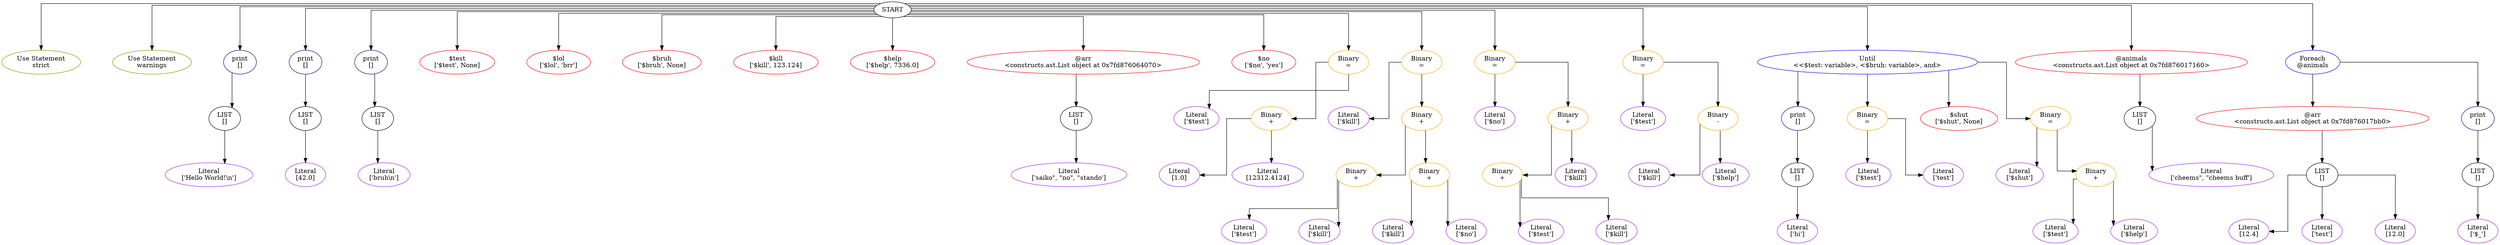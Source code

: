 digraph AST {
nodesep=1.0;
overlap=False;
ranksep=1.0;
splines=ortho;
start_0 [fillcolor=white, label=START];
"Use Statement_1" [color=yellow4, fillcolor=yellow1, group=start_0, label="Use Statement\nstrict"];
start_0 -> "Use Statement_1"  [weight=1.5];
"Use Statement_2" [color=yellow4, fillcolor=yellow1, group=start_0, label="Use Statement\nwarnings"];
start_0 -> "Use Statement_2"  [weight=1.5];
print_1 [color=navy, fillcolor=lightblue, group=start_0, label="print\n[]"];
start_0 -> print_1  [weight=1.5];
LIST_1 [color=black, fillcolor=gray, group=print_1, label="LIST\n[]"];
print_1 -> LIST_1  [weight=1.5];
Literal_1 [color=purple, fillcolor=thistle, group=LIST_1, label="Literal\n['Hello World!\\n']"];
LIST_1 -> Literal_1  [weight=1.5];
print_2 [color=navy, fillcolor=lightblue, group=start_0, label="print\n[]"];
start_0 -> print_2  [weight=1.5];
LIST_2 [color=black, fillcolor=gray, group=print_2, label="LIST\n[]"];
print_2 -> LIST_2  [weight=1.5];
Literal_2 [color=purple, fillcolor=thistle, group=LIST_2, label="Literal\n[42.0]"];
LIST_2 -> Literal_2  [weight=1.5];
print_3 [color=navy, fillcolor=lightblue, group=start_0, label="print\n[]"];
start_0 -> print_3  [weight=1.5];
LIST_3 [color=black, fillcolor=gray, group=print_3, label="LIST\n[]"];
print_3 -> LIST_3  [weight=1.5];
Literal_3 [color=purple, fillcolor=thistle, group=LIST_3, label="Literal\n['bruh\\n']"];
LIST_3 -> Literal_3  [weight=1.5];
"$test_1" [color=red, fillcolor=lightpink, group=start_0, label="$test\n['$test', None]"];
start_0 -> "$test_1"  [weight=1.5];
"$lol_1" [color=red, fillcolor=lightpink, group=start_0, label="$lol\n['$lol', 'brr']"];
start_0 -> "$lol_1"  [weight=1.5];
"$bruh_1" [color=red, fillcolor=lightpink, group=start_0, label="$bruh\n['$bruh', None]"];
start_0 -> "$bruh_1"  [weight=1.5];
"$kill_1" [color=red, fillcolor=lightpink, group=start_0, label="$kill\n['$kill', 123.124]"];
start_0 -> "$kill_1"  [weight=1.5];
"$help_1" [color=red, fillcolor=lightpink, group=start_0, label="$help\n['$help', 7336.0]"];
start_0 -> "$help_1"  [weight=1.5];
"@arr_1" [color=red, fillcolor=turquoise, group=start_0, label="@arr\n<constructs.ast.List object at 0x7fd876064070>"];
start_0 -> "@arr_1"  [weight=1.5];
LIST_4 [color=black, fillcolor=gray, group="@arr_1", label="LIST\n[]"];
"@arr_1" -> LIST_4  [weight=1.5];
Literal_4 [color=purple, fillcolor=thistle, group=LIST_4, label="Literal\n['saiko\", \"no\", \"stando']"];
LIST_4 -> Literal_4  [weight=1.5];
"$no_1" [color=red, fillcolor=lightpink, group=start_0, label="$no\n['$no', 'yes']"];
start_0 -> "$no_1"  [weight=1.5];
Binary_1 [color=orange, fillcolor=lightyellow, group=start_0, label="Binary\n="];
start_0 -> Binary_1  [weight=1.5];
Literal_5 [color=purple, fillcolor=thistle, group=Binary_1, label="Literal\n['$test']"];
Binary_1 -> Literal_5  [weight=1.5];
Binary_2 [color=orange, fillcolor=lightyellow, group=Binary_1, label="Binary\n+"];
Binary_1 -> Binary_2  [weight=1.5];
Literal_6 [color=purple, fillcolor=thistle, group=Binary_2, label="Literal\n[1.0]"];
Binary_2 -> Literal_6  [weight=1.5];
Literal_7 [color=purple, fillcolor=thistle, group=Binary_2, label="Literal\n[12312.4124]"];
Binary_2 -> Literal_7  [weight=1.5];
Binary_3 [color=orange, fillcolor=lightyellow, group=start_0, label="Binary\n="];
start_0 -> Binary_3  [weight=1.5];
Literal_8 [color=purple, fillcolor=thistle, group=Binary_3, label="Literal\n['$kill']"];
Binary_3 -> Literal_8  [weight=1.5];
Binary_4 [color=orange, fillcolor=lightyellow, group=Binary_3, label="Binary\n+"];
Binary_3 -> Binary_4  [weight=1.5];
Binary_5 [color=orange, fillcolor=lightyellow, group=Binary_4, label="Binary\n+"];
Binary_4 -> Binary_5  [weight=1.5];
Literal_9 [color=purple, fillcolor=thistle, group=Binary_5, label="Literal\n['$test']"];
Binary_5 -> Literal_9  [weight=1.5];
Literal_10 [color=purple, fillcolor=thistle, group=Binary_5, label="Literal\n['$kill']"];
Binary_5 -> Literal_10  [weight=1.5];
Binary_6 [color=orange, fillcolor=lightyellow, group=Binary_4, label="Binary\n+"];
Binary_4 -> Binary_6  [weight=1.5];
Literal_11 [color=purple, fillcolor=thistle, group=Binary_6, label="Literal\n['$kill']"];
Binary_6 -> Literal_11  [weight=1.5];
Literal_12 [color=purple, fillcolor=thistle, group=Binary_6, label="Literal\n['$no']"];
Binary_6 -> Literal_12  [weight=1.5];
Binary_7 [color=orange, fillcolor=lightyellow, group=start_0, label="Binary\n="];
start_0 -> Binary_7  [weight=1.5];
Literal_13 [color=purple, fillcolor=thistle, group=Binary_7, label="Literal\n['$no']"];
Binary_7 -> Literal_13  [weight=1.5];
Binary_8 [color=orange, fillcolor=lightyellow, group=Binary_7, label="Binary\n+"];
Binary_7 -> Binary_8  [weight=1.5];
Binary_9 [color=orange, fillcolor=lightyellow, group=Binary_8, label="Binary\n+"];
Binary_8 -> Binary_9  [weight=1.5];
Literal_14 [color=purple, fillcolor=thistle, group=Binary_9, label="Literal\n['$test']"];
Binary_9 -> Literal_14  [weight=1.5];
Literal_15 [color=purple, fillcolor=thistle, group=Binary_9, label="Literal\n['$kill']"];
Binary_9 -> Literal_15  [weight=1.5];
Literal_16 [color=purple, fillcolor=thistle, group=Binary_8, label="Literal\n['$kill']"];
Binary_8 -> Literal_16  [weight=1.5];
Binary_10 [color=orange, fillcolor=lightyellow, group=start_0, label="Binary\n="];
start_0 -> Binary_10  [weight=1.5];
Literal_17 [color=purple, fillcolor=thistle, group=Binary_10, label="Literal\n['$test']"];
Binary_10 -> Literal_17  [weight=1.5];
Binary_11 [color=orange, fillcolor=lightyellow, group=Binary_10, label="Binary\n-"];
Binary_10 -> Binary_11  [weight=1.5];
Literal_18 [color=purple, fillcolor=thistle, group=Binary_11, label="Literal\n['$kill']"];
Binary_11 -> Literal_18  [weight=1.5];
Literal_19 [color=purple, fillcolor=thistle, group=Binary_11, label="Literal\n['$help']"];
Binary_11 -> Literal_19  [weight=1.5];
Until_1 [color=blue, fillcolor=palegreen, group=start_0, label="Until\n<<$test: variable>, <$bruh: variable>, and>"];
start_0 -> Until_1  [weight=1.5];
print_4 [color=navy, fillcolor=lightblue, group=Until_1, label="print\n[]"];
Until_1 -> print_4  [weight=1.5];
LIST_5 [color=black, fillcolor=gray, group=print_4, label="LIST\n[]"];
print_4 -> LIST_5  [weight=1.5];
Literal_20 [color=purple, fillcolor=thistle, group=LIST_5, label="Literal\n['hi']"];
LIST_5 -> Literal_20  [weight=1.5];
Binary_12 [color=orange, fillcolor=lightyellow, group=Until_1, label="Binary\n="];
Until_1 -> Binary_12  [weight=1.5];
Literal_21 [color=purple, fillcolor=thistle, group=Binary_12, label="Literal\n['$test']"];
Binary_12 -> Literal_21  [weight=1.5];
Literal_22 [color=purple, fillcolor=thistle, group=Binary_12, label="Literal\n['test']"];
Binary_12 -> Literal_22  [weight=1.5];
"$shut_1" [color=red, fillcolor=lightpink, group=Until_1, label="$shut\n['$shut', None]"];
Until_1 -> "$shut_1"  [weight=1.5];
Binary_13 [color=orange, fillcolor=lightyellow, group=Until_1, label="Binary\n="];
Until_1 -> Binary_13  [weight=1.5];
Literal_23 [color=purple, fillcolor=thistle, group=Binary_13, label="Literal\n['$shut']"];
Binary_13 -> Literal_23  [weight=1.5];
Binary_14 [color=orange, fillcolor=lightyellow, group=Binary_13, label="Binary\n+"];
Binary_13 -> Binary_14  [weight=1.5];
Literal_24 [color=purple, fillcolor=thistle, group=Binary_14, label="Literal\n['$test']"];
Binary_14 -> Literal_24  [weight=1.5];
Literal_25 [color=purple, fillcolor=thistle, group=Binary_14, label="Literal\n['$help']"];
Binary_14 -> Literal_25  [weight=1.5];
"@animals_1" [color=red, fillcolor=turquoise, group=start_0, label="@animals\n<constructs.ast.List object at 0x7fd876017160>"];
start_0 -> "@animals_1"  [weight=1.5];
LIST_6 [color=black, fillcolor=gray, group="@animals_1", label="LIST\n[]"];
"@animals_1" -> LIST_6  [weight=1.5];
Literal_26 [color=purple, fillcolor=thistle, group=LIST_6, label="Literal\n['cheems\", \"cheems buff']"];
LIST_6 -> Literal_26  [weight=1.5];
Foreach_1 [color=blue, fillcolor=coral, group=start_0, label="Foreach\n@animals"];
start_0 -> Foreach_1  [weight=1.5];
"@arr_2" [color=red, fillcolor=turquoise, group=Foreach_1, label="@arr\n<constructs.ast.List object at 0x7fd876017bb0>"];
Foreach_1 -> "@arr_2"  [weight=1.5];
LIST_7 [color=black, fillcolor=gray, group="@arr_2", label="LIST\n[]"];
"@arr_2" -> LIST_7  [weight=1.5];
Literal_27 [color=purple, fillcolor=thistle, group=LIST_7, label="Literal\n[12.4]"];
LIST_7 -> Literal_27  [weight=1.5];
Literal_28 [color=purple, fillcolor=thistle, group=LIST_7, label="Literal\n['test']"];
LIST_7 -> Literal_28  [weight=1.5];
Literal_29 [color=purple, fillcolor=thistle, group=LIST_7, label="Literal\n[12.0]"];
LIST_7 -> Literal_29  [weight=1.5];
print_5 [color=navy, fillcolor=lightblue, group=Foreach_1, label="print\n[]"];
Foreach_1 -> print_5  [weight=1.5];
LIST_8 [color=black, fillcolor=gray, group=print_5, label="LIST\n[]"];
print_5 -> LIST_8  [weight=1.5];
Literal_30 [color=purple, fillcolor=thistle, group=LIST_8, label="Literal\n['$_']"];
LIST_8 -> Literal_30  [weight=1.5];
}
